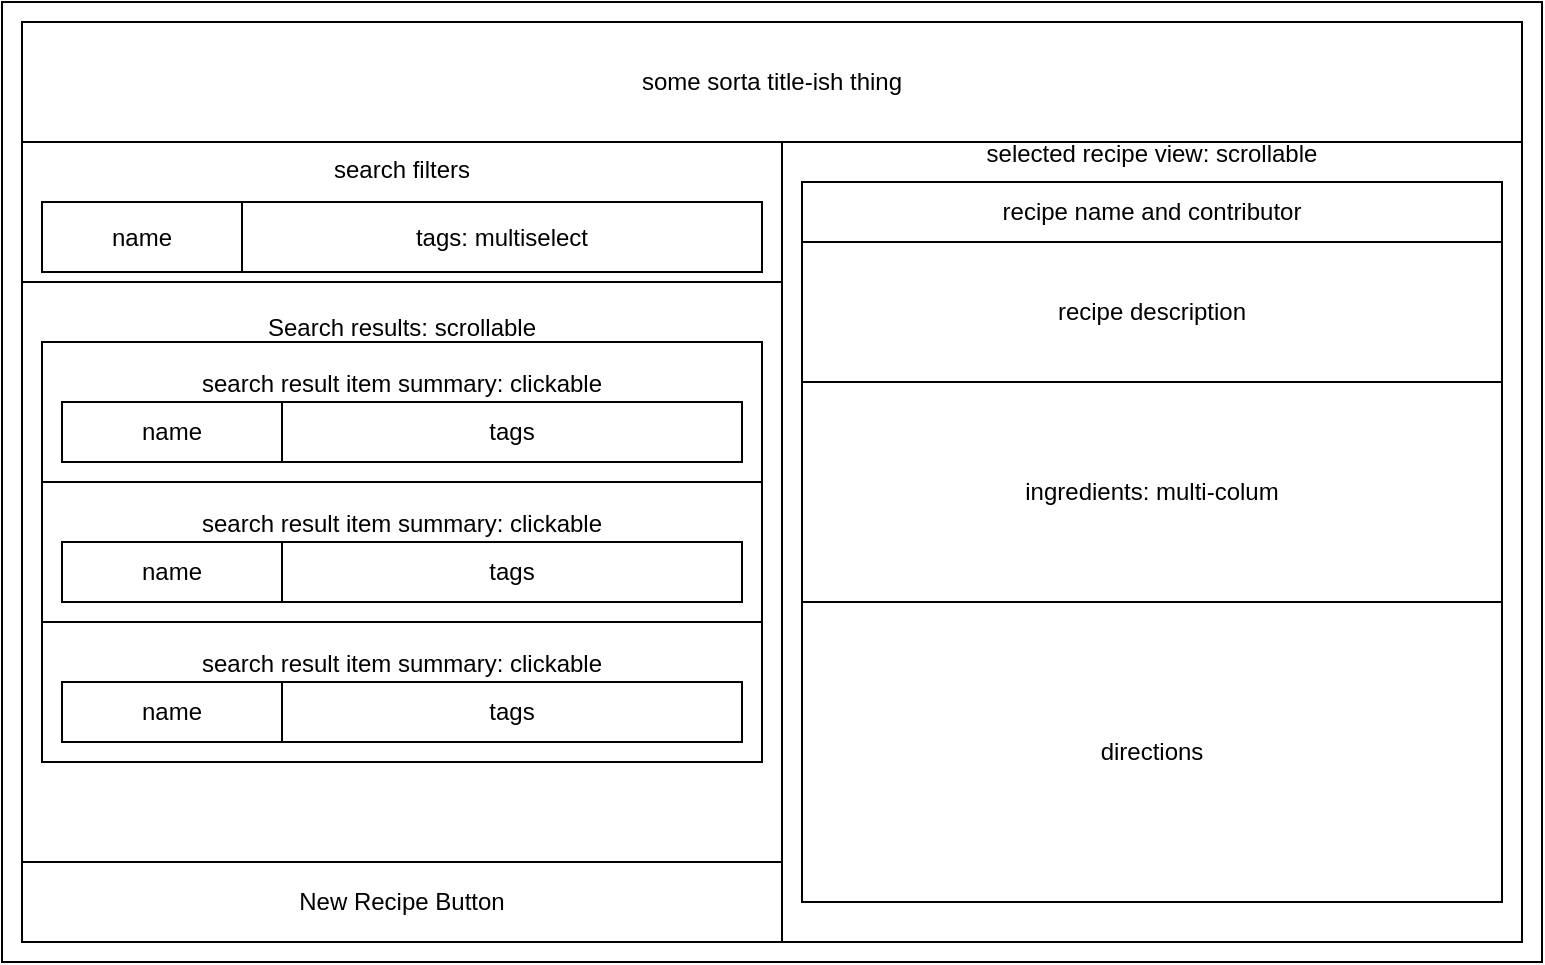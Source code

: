 <mxfile version="13.10.0" type="embed">
    <diagram id="KxM7w4psHqKOjU6CR3UP" name="Page-1">
        <mxGraphModel dx="1118" dy="798" grid="1" gridSize="10" guides="1" tooltips="1" connect="1" arrows="1" fold="1" page="1" pageScale="1" pageWidth="850" pageHeight="1100" math="0" shadow="0">
            <root>
                <mxCell id="0"/>
                <mxCell id="1" parent="0"/>
                <mxCell id="2" value="" style="rounded=0;whiteSpace=wrap;html=1;" parent="1" vertex="1">
                    <mxGeometry x="30" y="110" width="770" height="480" as="geometry"/>
                </mxCell>
                <mxCell id="3" value="some sorta title-ish thing" style="rounded=0;whiteSpace=wrap;html=1;" vertex="1" parent="1">
                    <mxGeometry x="40" y="120" width="750" height="60" as="geometry"/>
                </mxCell>
                <mxCell id="4" value="selected recipe view: scrollable&lt;br&gt;&lt;br&gt;&lt;br&gt;&lt;br&gt;&lt;br&gt;&lt;br&gt;&lt;br&gt;&lt;br&gt;&lt;br&gt;&lt;br&gt;&lt;br&gt;&lt;br&gt;&lt;br&gt;&lt;br&gt;&lt;br&gt;&lt;br&gt;&lt;br&gt;&lt;br&gt;&lt;br&gt;&lt;br&gt;&lt;br&gt;&lt;br&gt;&lt;br&gt;&lt;br&gt;&lt;br&gt;&lt;br&gt;&lt;br&gt;&lt;br&gt;" style="rounded=0;whiteSpace=wrap;html=1;" vertex="1" parent="1">
                    <mxGeometry x="420" y="180" width="370" height="400" as="geometry"/>
                </mxCell>
                <mxCell id="5" value="New Recipe Button" style="rounded=0;whiteSpace=wrap;html=1;" vertex="1" parent="1">
                    <mxGeometry x="40" y="540" width="380" height="40" as="geometry"/>
                </mxCell>
                <mxCell id="6" value="search filters&lt;br&gt;&lt;br&gt;&lt;br&gt;&lt;br&gt;" style="rounded=0;whiteSpace=wrap;html=1;" vertex="1" parent="1">
                    <mxGeometry x="40" y="180" width="380" height="70" as="geometry"/>
                </mxCell>
                <mxCell id="12" value="Search results: scrollable&lt;br&gt;&lt;br&gt;&lt;br&gt;&lt;br&gt;&lt;br&gt;&lt;br&gt;&lt;br&gt;&lt;br&gt;&lt;br&gt;&lt;br&gt;&lt;br&gt;&lt;br&gt;&lt;br&gt;&lt;br&gt;&lt;br&gt;&lt;br&gt;&lt;br&gt;&lt;br&gt;" style="rounded=0;whiteSpace=wrap;html=1;" vertex="1" parent="1">
                    <mxGeometry x="40" y="250" width="380" height="290" as="geometry"/>
                </mxCell>
                <mxCell id="14" value="recipe name and contributor" style="rounded=0;whiteSpace=wrap;html=1;" vertex="1" parent="1">
                    <mxGeometry x="430" y="200" width="350" height="30" as="geometry"/>
                </mxCell>
                <mxCell id="15" value="recipe description" style="rounded=0;whiteSpace=wrap;html=1;" vertex="1" parent="1">
                    <mxGeometry x="430" y="230" width="350" height="70" as="geometry"/>
                </mxCell>
                <mxCell id="16" value="ingredients: multi-colum" style="rounded=0;whiteSpace=wrap;html=1;" vertex="1" parent="1">
                    <mxGeometry x="430" y="300" width="350" height="110" as="geometry"/>
                </mxCell>
                <mxCell id="17" value="directions" style="rounded=0;whiteSpace=wrap;html=1;" vertex="1" parent="1">
                    <mxGeometry x="430" y="410" width="350" height="150" as="geometry"/>
                </mxCell>
                <mxCell id="18" value="name" style="rounded=0;whiteSpace=wrap;html=1;" vertex="1" parent="1">
                    <mxGeometry x="50" y="210" width="100" height="35" as="geometry"/>
                </mxCell>
                <mxCell id="19" value="tags: multiselect" style="rounded=0;whiteSpace=wrap;html=1;" vertex="1" parent="1">
                    <mxGeometry x="150" y="210" width="260" height="35" as="geometry"/>
                </mxCell>
                <mxCell id="20" value="search result item summary: clickable&lt;br&gt;&lt;br&gt;&lt;br&gt;" style="rounded=0;whiteSpace=wrap;html=1;" vertex="1" parent="1">
                    <mxGeometry x="50" y="280" width="360" height="70" as="geometry"/>
                </mxCell>
                <mxCell id="21" value="name" style="rounded=0;whiteSpace=wrap;html=1;" vertex="1" parent="1">
                    <mxGeometry x="60" y="310" width="110" height="30" as="geometry"/>
                </mxCell>
                <mxCell id="22" value="tags" style="rounded=0;whiteSpace=wrap;html=1;" vertex="1" parent="1">
                    <mxGeometry x="170" y="310" width="230" height="30" as="geometry"/>
                </mxCell>
                <mxCell id="24" value="search result item summary: clickable&lt;br&gt;&lt;br&gt;&lt;br&gt;" style="rounded=0;whiteSpace=wrap;html=1;" vertex="1" parent="1">
                    <mxGeometry x="50" y="350" width="360" height="70" as="geometry"/>
                </mxCell>
                <mxCell id="25" value="name" style="rounded=0;whiteSpace=wrap;html=1;" vertex="1" parent="1">
                    <mxGeometry x="60" y="380" width="110" height="30" as="geometry"/>
                </mxCell>
                <mxCell id="26" value="tags" style="rounded=0;whiteSpace=wrap;html=1;" vertex="1" parent="1">
                    <mxGeometry x="170" y="380" width="230" height="30" as="geometry"/>
                </mxCell>
                <mxCell id="27" value="search result item summary: clickable&lt;br&gt;&lt;br&gt;&lt;br&gt;" style="rounded=0;whiteSpace=wrap;html=1;" vertex="1" parent="1">
                    <mxGeometry x="50" y="420" width="360" height="70" as="geometry"/>
                </mxCell>
                <mxCell id="28" value="name" style="rounded=0;whiteSpace=wrap;html=1;" vertex="1" parent="1">
                    <mxGeometry x="60" y="450" width="110" height="30" as="geometry"/>
                </mxCell>
                <mxCell id="29" value="tags" style="rounded=0;whiteSpace=wrap;html=1;" vertex="1" parent="1">
                    <mxGeometry x="170" y="450" width="230" height="30" as="geometry"/>
                </mxCell>
            </root>
        </mxGraphModel>
    </diagram>
</mxfile>